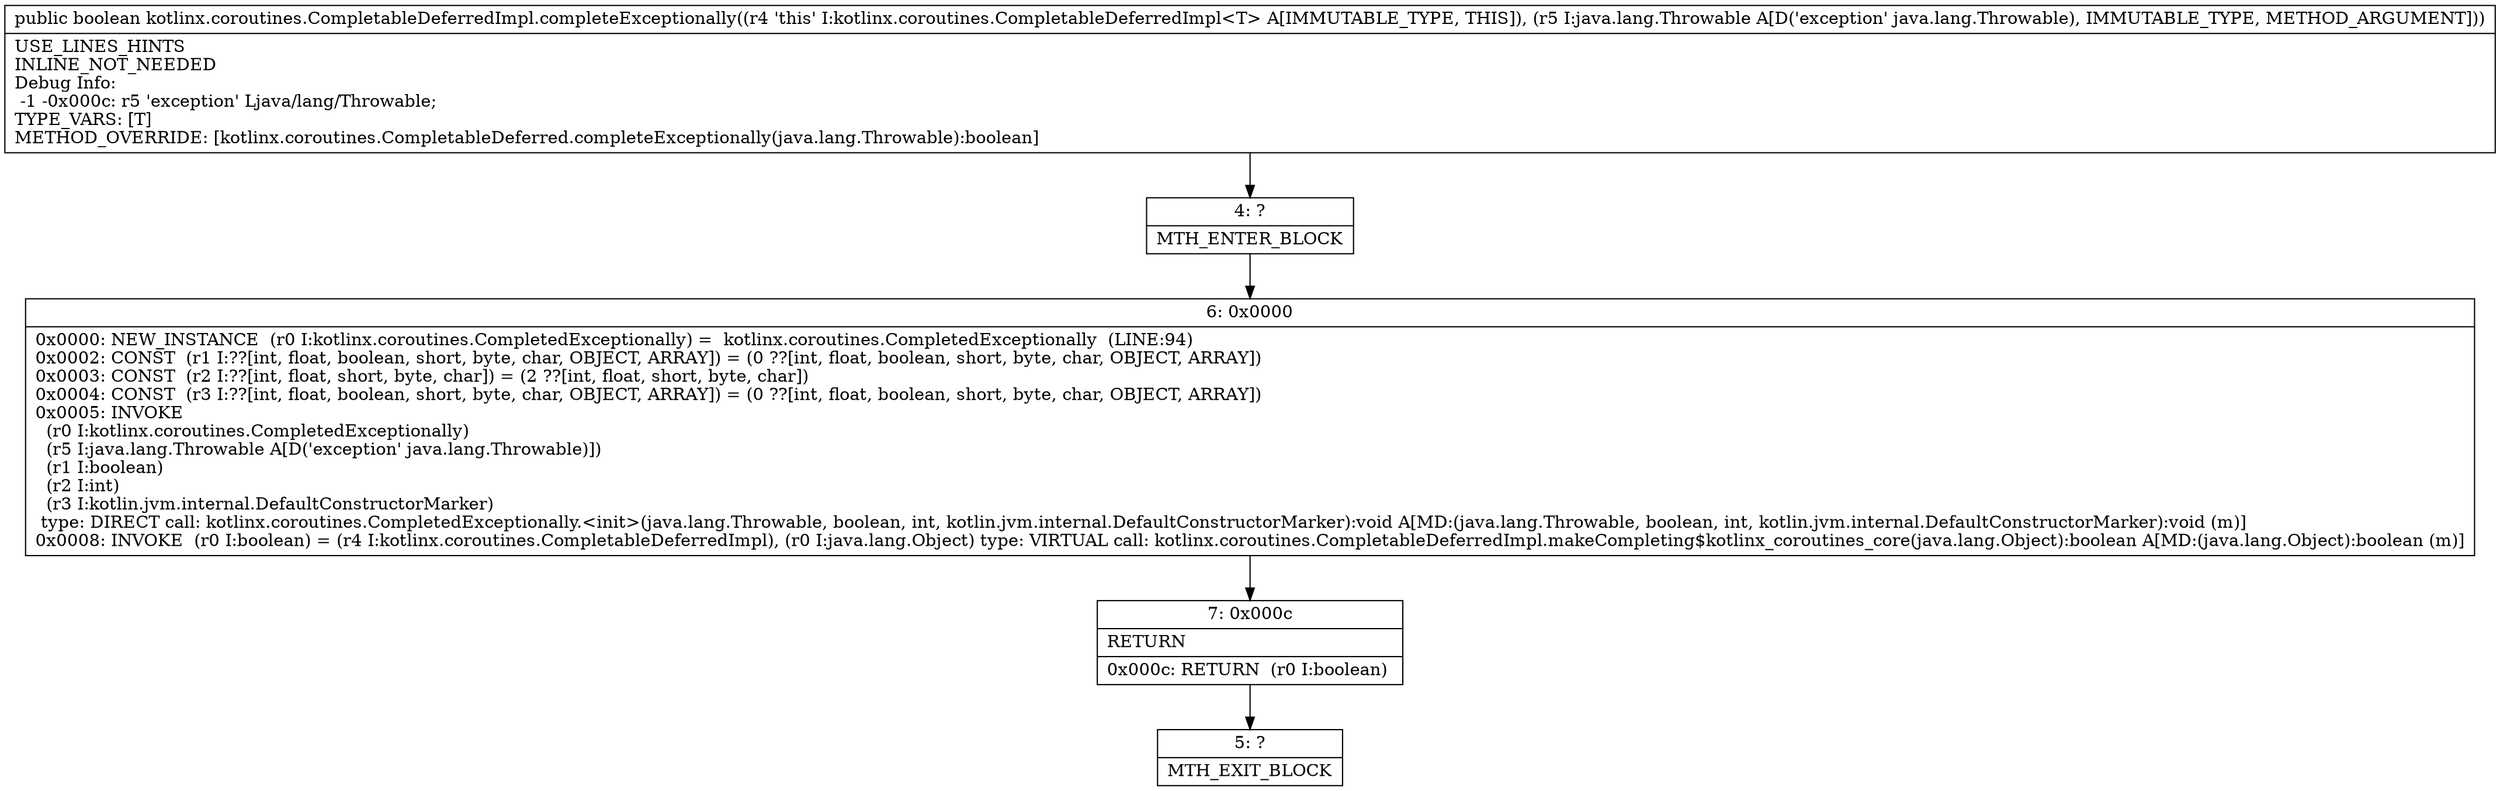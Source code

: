 digraph "CFG forkotlinx.coroutines.CompletableDeferredImpl.completeExceptionally(Ljava\/lang\/Throwable;)Z" {
Node_4 [shape=record,label="{4\:\ ?|MTH_ENTER_BLOCK\l}"];
Node_6 [shape=record,label="{6\:\ 0x0000|0x0000: NEW_INSTANCE  (r0 I:kotlinx.coroutines.CompletedExceptionally) =  kotlinx.coroutines.CompletedExceptionally  (LINE:94)\l0x0002: CONST  (r1 I:??[int, float, boolean, short, byte, char, OBJECT, ARRAY]) = (0 ??[int, float, boolean, short, byte, char, OBJECT, ARRAY]) \l0x0003: CONST  (r2 I:??[int, float, short, byte, char]) = (2 ??[int, float, short, byte, char]) \l0x0004: CONST  (r3 I:??[int, float, boolean, short, byte, char, OBJECT, ARRAY]) = (0 ??[int, float, boolean, short, byte, char, OBJECT, ARRAY]) \l0x0005: INVOKE  \l  (r0 I:kotlinx.coroutines.CompletedExceptionally)\l  (r5 I:java.lang.Throwable A[D('exception' java.lang.Throwable)])\l  (r1 I:boolean)\l  (r2 I:int)\l  (r3 I:kotlin.jvm.internal.DefaultConstructorMarker)\l type: DIRECT call: kotlinx.coroutines.CompletedExceptionally.\<init\>(java.lang.Throwable, boolean, int, kotlin.jvm.internal.DefaultConstructorMarker):void A[MD:(java.lang.Throwable, boolean, int, kotlin.jvm.internal.DefaultConstructorMarker):void (m)]\l0x0008: INVOKE  (r0 I:boolean) = (r4 I:kotlinx.coroutines.CompletableDeferredImpl), (r0 I:java.lang.Object) type: VIRTUAL call: kotlinx.coroutines.CompletableDeferredImpl.makeCompleting$kotlinx_coroutines_core(java.lang.Object):boolean A[MD:(java.lang.Object):boolean (m)]\l}"];
Node_7 [shape=record,label="{7\:\ 0x000c|RETURN\l|0x000c: RETURN  (r0 I:boolean) \l}"];
Node_5 [shape=record,label="{5\:\ ?|MTH_EXIT_BLOCK\l}"];
MethodNode[shape=record,label="{public boolean kotlinx.coroutines.CompletableDeferredImpl.completeExceptionally((r4 'this' I:kotlinx.coroutines.CompletableDeferredImpl\<T\> A[IMMUTABLE_TYPE, THIS]), (r5 I:java.lang.Throwable A[D('exception' java.lang.Throwable), IMMUTABLE_TYPE, METHOD_ARGUMENT]))  | USE_LINES_HINTS\lINLINE_NOT_NEEDED\lDebug Info:\l  \-1 \-0x000c: r5 'exception' Ljava\/lang\/Throwable;\lTYPE_VARS: [T]\lMETHOD_OVERRIDE: [kotlinx.coroutines.CompletableDeferred.completeExceptionally(java.lang.Throwable):boolean]\l}"];
MethodNode -> Node_4;Node_4 -> Node_6;
Node_6 -> Node_7;
Node_7 -> Node_5;
}

